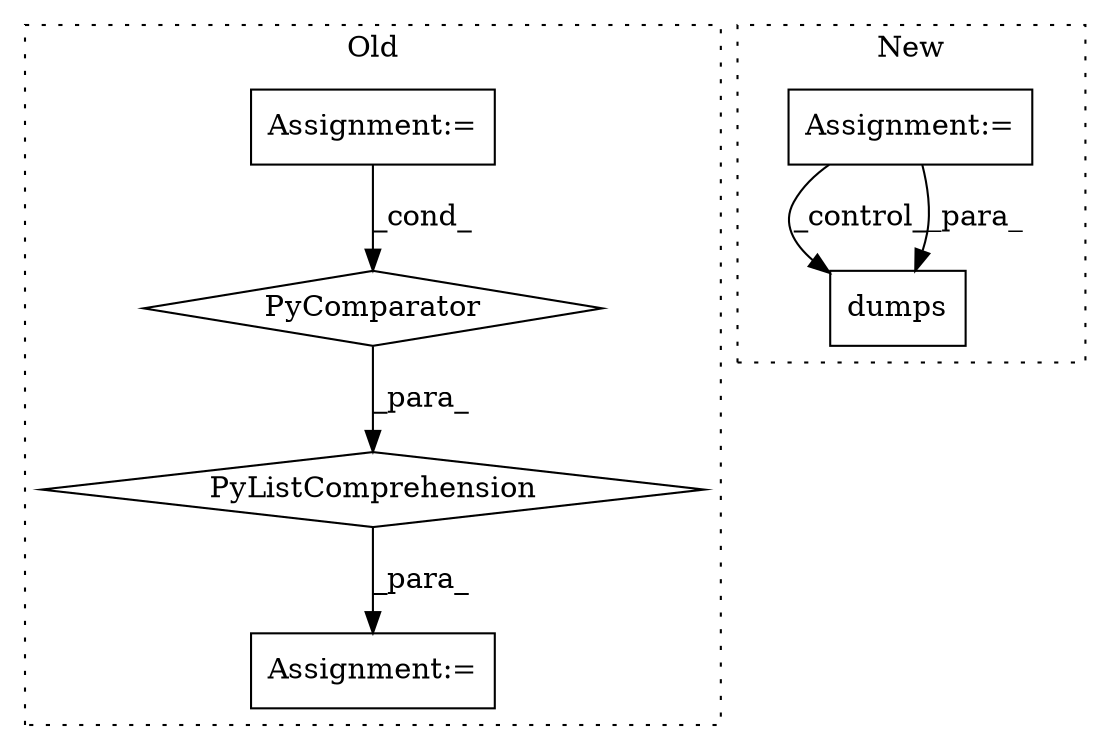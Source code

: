 digraph G {
subgraph cluster0 {
1 [label="PyListComprehension" a="109" s="6238" l="155" shape="diamond"];
3 [label="Assignment:=" a="7" s="6215" l="1" shape="box"];
4 [label="PyComparator" a="113" s="6363" l="22" shape="diamond"];
5 [label="Assignment:=" a="7" s="6363" l="22" shape="box"];
label = "Old";
style="dotted";
}
subgraph cluster1 {
2 [label="dumps" a="32" s="6568,6579" l="6,1" shape="box"];
6 [label="Assignment:=" a="7" s="6253,6324" l="57,2" shape="box"];
label = "New";
style="dotted";
}
1 -> 3 [label="_para_"];
4 -> 1 [label="_para_"];
5 -> 4 [label="_cond_"];
6 -> 2 [label="_control_"];
6 -> 2 [label="_para_"];
}